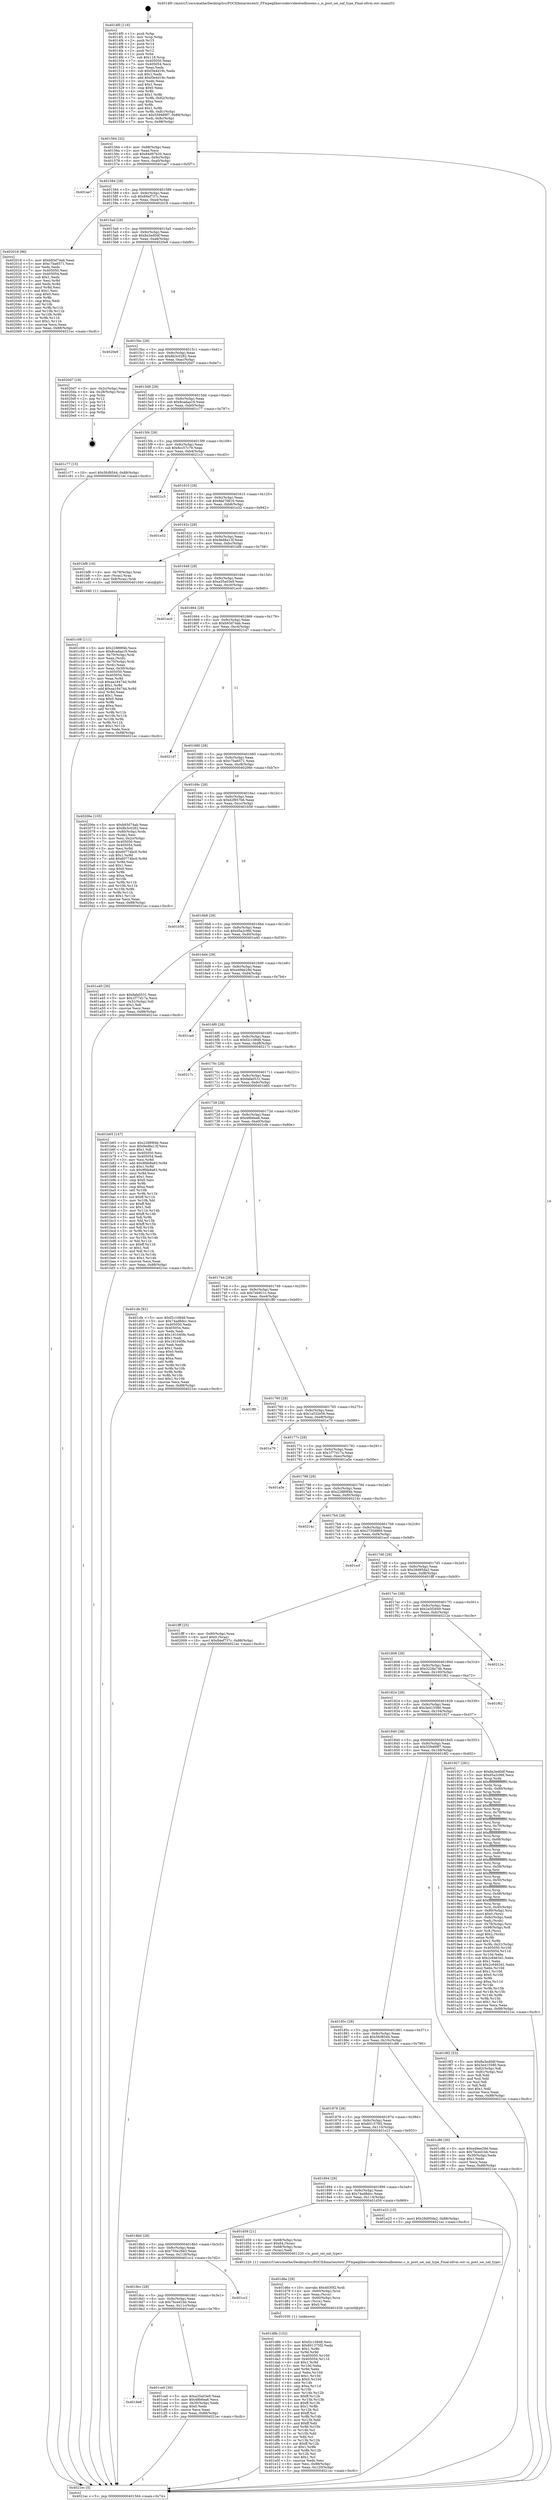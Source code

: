 digraph "0x4014f0" {
  label = "0x4014f0 (/mnt/c/Users/mathe/Desktop/tcc/POCII/binaries/extr_FFmpeglibavcodecvideotoolboxenc.c_is_post_sei_nal_type_Final-ollvm.out::main(0))"
  labelloc = "t"
  node[shape=record]

  Entry [label="",width=0.3,height=0.3,shape=circle,fillcolor=black,style=filled]
  "0x401564" [label="{
     0x401564 [32]\l
     | [instrs]\l
     &nbsp;&nbsp;0x401564 \<+6\>: mov -0x88(%rbp),%eax\l
     &nbsp;&nbsp;0x40156a \<+2\>: mov %eax,%ecx\l
     &nbsp;&nbsp;0x40156c \<+6\>: sub $0x84d97b20,%ecx\l
     &nbsp;&nbsp;0x401572 \<+6\>: mov %eax,-0x9c(%rbp)\l
     &nbsp;&nbsp;0x401578 \<+6\>: mov %ecx,-0xa0(%rbp)\l
     &nbsp;&nbsp;0x40157e \<+6\>: je 0000000000401ae7 \<main+0x5f7\>\l
  }"]
  "0x401ae7" [label="{
     0x401ae7\l
  }", style=dashed]
  "0x401584" [label="{
     0x401584 [28]\l
     | [instrs]\l
     &nbsp;&nbsp;0x401584 \<+5\>: jmp 0000000000401589 \<main+0x99\>\l
     &nbsp;&nbsp;0x401589 \<+6\>: mov -0x9c(%rbp),%eax\l
     &nbsp;&nbsp;0x40158f \<+5\>: sub $0x84ef737c,%eax\l
     &nbsp;&nbsp;0x401594 \<+6\>: mov %eax,-0xa4(%rbp)\l
     &nbsp;&nbsp;0x40159a \<+6\>: je 0000000000402018 \<main+0xb28\>\l
  }"]
  Exit [label="",width=0.3,height=0.3,shape=circle,fillcolor=black,style=filled,peripheries=2]
  "0x402018" [label="{
     0x402018 [86]\l
     | [instrs]\l
     &nbsp;&nbsp;0x402018 \<+5\>: mov $0xb93d74ab,%eax\l
     &nbsp;&nbsp;0x40201d \<+5\>: mov $0xc7ba6571,%ecx\l
     &nbsp;&nbsp;0x402022 \<+2\>: xor %edx,%edx\l
     &nbsp;&nbsp;0x402024 \<+7\>: mov 0x405050,%esi\l
     &nbsp;&nbsp;0x40202b \<+7\>: mov 0x405054,%edi\l
     &nbsp;&nbsp;0x402032 \<+3\>: sub $0x1,%edx\l
     &nbsp;&nbsp;0x402035 \<+3\>: mov %esi,%r8d\l
     &nbsp;&nbsp;0x402038 \<+3\>: add %edx,%r8d\l
     &nbsp;&nbsp;0x40203b \<+4\>: imul %r8d,%esi\l
     &nbsp;&nbsp;0x40203f \<+3\>: and $0x1,%esi\l
     &nbsp;&nbsp;0x402042 \<+3\>: cmp $0x0,%esi\l
     &nbsp;&nbsp;0x402045 \<+4\>: sete %r9b\l
     &nbsp;&nbsp;0x402049 \<+3\>: cmp $0xa,%edi\l
     &nbsp;&nbsp;0x40204c \<+4\>: setl %r10b\l
     &nbsp;&nbsp;0x402050 \<+3\>: mov %r9b,%r11b\l
     &nbsp;&nbsp;0x402053 \<+3\>: and %r10b,%r11b\l
     &nbsp;&nbsp;0x402056 \<+3\>: xor %r10b,%r9b\l
     &nbsp;&nbsp;0x402059 \<+3\>: or %r9b,%r11b\l
     &nbsp;&nbsp;0x40205c \<+4\>: test $0x1,%r11b\l
     &nbsp;&nbsp;0x402060 \<+3\>: cmovne %ecx,%eax\l
     &nbsp;&nbsp;0x402063 \<+6\>: mov %eax,-0x88(%rbp)\l
     &nbsp;&nbsp;0x402069 \<+5\>: jmp 00000000004021ec \<main+0xcfc\>\l
  }"]
  "0x4015a0" [label="{
     0x4015a0 [28]\l
     | [instrs]\l
     &nbsp;&nbsp;0x4015a0 \<+5\>: jmp 00000000004015a5 \<main+0xb5\>\l
     &nbsp;&nbsp;0x4015a5 \<+6\>: mov -0x9c(%rbp),%eax\l
     &nbsp;&nbsp;0x4015ab \<+5\>: sub $0x8a3ed0df,%eax\l
     &nbsp;&nbsp;0x4015b0 \<+6\>: mov %eax,-0xa8(%rbp)\l
     &nbsp;&nbsp;0x4015b6 \<+6\>: je 00000000004020e9 \<main+0xbf9\>\l
  }"]
  "0x401d8b" [label="{
     0x401d8b [152]\l
     | [instrs]\l
     &nbsp;&nbsp;0x401d8b \<+5\>: mov $0xf2c10848,%esi\l
     &nbsp;&nbsp;0x401d90 \<+5\>: mov $0x601375f2,%edx\l
     &nbsp;&nbsp;0x401d95 \<+3\>: mov $0x1,%r8b\l
     &nbsp;&nbsp;0x401d98 \<+3\>: xor %r9d,%r9d\l
     &nbsp;&nbsp;0x401d9b \<+8\>: mov 0x405050,%r10d\l
     &nbsp;&nbsp;0x401da3 \<+8\>: mov 0x405054,%r11d\l
     &nbsp;&nbsp;0x401dab \<+4\>: sub $0x1,%r9d\l
     &nbsp;&nbsp;0x401daf \<+3\>: mov %r10d,%ebx\l
     &nbsp;&nbsp;0x401db2 \<+3\>: add %r9d,%ebx\l
     &nbsp;&nbsp;0x401db5 \<+4\>: imul %ebx,%r10d\l
     &nbsp;&nbsp;0x401db9 \<+4\>: and $0x1,%r10d\l
     &nbsp;&nbsp;0x401dbd \<+4\>: cmp $0x0,%r10d\l
     &nbsp;&nbsp;0x401dc1 \<+4\>: sete %r14b\l
     &nbsp;&nbsp;0x401dc5 \<+4\>: cmp $0xa,%r11d\l
     &nbsp;&nbsp;0x401dc9 \<+4\>: setl %r15b\l
     &nbsp;&nbsp;0x401dcd \<+3\>: mov %r14b,%r12b\l
     &nbsp;&nbsp;0x401dd0 \<+4\>: xor $0xff,%r12b\l
     &nbsp;&nbsp;0x401dd4 \<+3\>: mov %r15b,%r13b\l
     &nbsp;&nbsp;0x401dd7 \<+4\>: xor $0xff,%r13b\l
     &nbsp;&nbsp;0x401ddb \<+4\>: xor $0x1,%r8b\l
     &nbsp;&nbsp;0x401ddf \<+3\>: mov %r12b,%cl\l
     &nbsp;&nbsp;0x401de2 \<+3\>: and $0xff,%cl\l
     &nbsp;&nbsp;0x401de5 \<+3\>: and %r8b,%r14b\l
     &nbsp;&nbsp;0x401de8 \<+3\>: mov %r13b,%dil\l
     &nbsp;&nbsp;0x401deb \<+4\>: and $0xff,%dil\l
     &nbsp;&nbsp;0x401def \<+3\>: and %r8b,%r15b\l
     &nbsp;&nbsp;0x401df2 \<+3\>: or %r14b,%cl\l
     &nbsp;&nbsp;0x401df5 \<+3\>: or %r15b,%dil\l
     &nbsp;&nbsp;0x401df8 \<+3\>: xor %dil,%cl\l
     &nbsp;&nbsp;0x401dfb \<+3\>: or %r13b,%r12b\l
     &nbsp;&nbsp;0x401dfe \<+4\>: xor $0xff,%r12b\l
     &nbsp;&nbsp;0x401e02 \<+4\>: or $0x1,%r8b\l
     &nbsp;&nbsp;0x401e06 \<+3\>: and %r8b,%r12b\l
     &nbsp;&nbsp;0x401e09 \<+3\>: or %r12b,%cl\l
     &nbsp;&nbsp;0x401e0c \<+3\>: test $0x1,%cl\l
     &nbsp;&nbsp;0x401e0f \<+3\>: cmovne %edx,%esi\l
     &nbsp;&nbsp;0x401e12 \<+6\>: mov %esi,-0x88(%rbp)\l
     &nbsp;&nbsp;0x401e18 \<+6\>: mov %eax,-0x120(%rbp)\l
     &nbsp;&nbsp;0x401e1e \<+5\>: jmp 00000000004021ec \<main+0xcfc\>\l
  }"]
  "0x4020e9" [label="{
     0x4020e9\l
  }", style=dashed]
  "0x4015bc" [label="{
     0x4015bc [28]\l
     | [instrs]\l
     &nbsp;&nbsp;0x4015bc \<+5\>: jmp 00000000004015c1 \<main+0xd1\>\l
     &nbsp;&nbsp;0x4015c1 \<+6\>: mov -0x9c(%rbp),%eax\l
     &nbsp;&nbsp;0x4015c7 \<+5\>: sub $0x8b3c0282,%eax\l
     &nbsp;&nbsp;0x4015cc \<+6\>: mov %eax,-0xac(%rbp)\l
     &nbsp;&nbsp;0x4015d2 \<+6\>: je 00000000004020d7 \<main+0xbe7\>\l
  }"]
  "0x401d6e" [label="{
     0x401d6e [29]\l
     | [instrs]\l
     &nbsp;&nbsp;0x401d6e \<+10\>: movabs $0x4030f2,%rdi\l
     &nbsp;&nbsp;0x401d78 \<+4\>: mov -0x60(%rbp),%rcx\l
     &nbsp;&nbsp;0x401d7c \<+2\>: mov %eax,(%rcx)\l
     &nbsp;&nbsp;0x401d7e \<+4\>: mov -0x60(%rbp),%rcx\l
     &nbsp;&nbsp;0x401d82 \<+2\>: mov (%rcx),%esi\l
     &nbsp;&nbsp;0x401d84 \<+2\>: mov $0x0,%al\l
     &nbsp;&nbsp;0x401d86 \<+5\>: call 0000000000401030 \<printf@plt\>\l
     | [calls]\l
     &nbsp;&nbsp;0x401030 \{1\} (unknown)\l
  }"]
  "0x4020d7" [label="{
     0x4020d7 [18]\l
     | [instrs]\l
     &nbsp;&nbsp;0x4020d7 \<+3\>: mov -0x2c(%rbp),%eax\l
     &nbsp;&nbsp;0x4020da \<+4\>: lea -0x28(%rbp),%rsp\l
     &nbsp;&nbsp;0x4020de \<+1\>: pop %rbx\l
     &nbsp;&nbsp;0x4020df \<+2\>: pop %r12\l
     &nbsp;&nbsp;0x4020e1 \<+2\>: pop %r13\l
     &nbsp;&nbsp;0x4020e3 \<+2\>: pop %r14\l
     &nbsp;&nbsp;0x4020e5 \<+2\>: pop %r15\l
     &nbsp;&nbsp;0x4020e7 \<+1\>: pop %rbp\l
     &nbsp;&nbsp;0x4020e8 \<+1\>: ret\l
  }"]
  "0x4015d8" [label="{
     0x4015d8 [28]\l
     | [instrs]\l
     &nbsp;&nbsp;0x4015d8 \<+5\>: jmp 00000000004015dd \<main+0xed\>\l
     &nbsp;&nbsp;0x4015dd \<+6\>: mov -0x9c(%rbp),%eax\l
     &nbsp;&nbsp;0x4015e3 \<+5\>: sub $0x8cadaa19,%eax\l
     &nbsp;&nbsp;0x4015e8 \<+6\>: mov %eax,-0xb0(%rbp)\l
     &nbsp;&nbsp;0x4015ee \<+6\>: je 0000000000401c77 \<main+0x787\>\l
  }"]
  "0x4018e8" [label="{
     0x4018e8\l
  }", style=dashed]
  "0x401c77" [label="{
     0x401c77 [15]\l
     | [instrs]\l
     &nbsp;&nbsp;0x401c77 \<+10\>: movl $0x5fcf8544,-0x88(%rbp)\l
     &nbsp;&nbsp;0x401c81 \<+5\>: jmp 00000000004021ec \<main+0xcfc\>\l
  }"]
  "0x4015f4" [label="{
     0x4015f4 [28]\l
     | [instrs]\l
     &nbsp;&nbsp;0x4015f4 \<+5\>: jmp 00000000004015f9 \<main+0x109\>\l
     &nbsp;&nbsp;0x4015f9 \<+6\>: mov -0x9c(%rbp),%eax\l
     &nbsp;&nbsp;0x4015ff \<+5\>: sub $0x8cc57c79,%eax\l
     &nbsp;&nbsp;0x401604 \<+6\>: mov %eax,-0xb4(%rbp)\l
     &nbsp;&nbsp;0x40160a \<+6\>: je 00000000004021c3 \<main+0xcd3\>\l
  }"]
  "0x401ce0" [label="{
     0x401ce0 [30]\l
     | [instrs]\l
     &nbsp;&nbsp;0x401ce0 \<+5\>: mov $0xa35a03e9,%eax\l
     &nbsp;&nbsp;0x401ce5 \<+5\>: mov $0x48b6ea6,%ecx\l
     &nbsp;&nbsp;0x401cea \<+3\>: mov -0x30(%rbp),%edx\l
     &nbsp;&nbsp;0x401ced \<+3\>: cmp $0x0,%edx\l
     &nbsp;&nbsp;0x401cf0 \<+3\>: cmove %ecx,%eax\l
     &nbsp;&nbsp;0x401cf3 \<+6\>: mov %eax,-0x88(%rbp)\l
     &nbsp;&nbsp;0x401cf9 \<+5\>: jmp 00000000004021ec \<main+0xcfc\>\l
  }"]
  "0x4021c3" [label="{
     0x4021c3\l
  }", style=dashed]
  "0x401610" [label="{
     0x401610 [28]\l
     | [instrs]\l
     &nbsp;&nbsp;0x401610 \<+5\>: jmp 0000000000401615 \<main+0x125\>\l
     &nbsp;&nbsp;0x401615 \<+6\>: mov -0x9c(%rbp),%eax\l
     &nbsp;&nbsp;0x40161b \<+5\>: sub $0x8ee70816,%eax\l
     &nbsp;&nbsp;0x401620 \<+6\>: mov %eax,-0xb8(%rbp)\l
     &nbsp;&nbsp;0x401626 \<+6\>: je 0000000000401e32 \<main+0x942\>\l
  }"]
  "0x4018cc" [label="{
     0x4018cc [28]\l
     | [instrs]\l
     &nbsp;&nbsp;0x4018cc \<+5\>: jmp 00000000004018d1 \<main+0x3e1\>\l
     &nbsp;&nbsp;0x4018d1 \<+6\>: mov -0x9c(%rbp),%eax\l
     &nbsp;&nbsp;0x4018d7 \<+5\>: sub $0x7bced1bb,%eax\l
     &nbsp;&nbsp;0x4018dc \<+6\>: mov %eax,-0x11c(%rbp)\l
     &nbsp;&nbsp;0x4018e2 \<+6\>: je 0000000000401ce0 \<main+0x7f0\>\l
  }"]
  "0x401e32" [label="{
     0x401e32\l
  }", style=dashed]
  "0x40162c" [label="{
     0x40162c [28]\l
     | [instrs]\l
     &nbsp;&nbsp;0x40162c \<+5\>: jmp 0000000000401631 \<main+0x141\>\l
     &nbsp;&nbsp;0x401631 \<+6\>: mov -0x9c(%rbp),%eax\l
     &nbsp;&nbsp;0x401637 \<+5\>: sub $0x9ed8a13f,%eax\l
     &nbsp;&nbsp;0x40163c \<+6\>: mov %eax,-0xbc(%rbp)\l
     &nbsp;&nbsp;0x401642 \<+6\>: je 0000000000401bf8 \<main+0x708\>\l
  }"]
  "0x401cc2" [label="{
     0x401cc2\l
  }", style=dashed]
  "0x401bf8" [label="{
     0x401bf8 [16]\l
     | [instrs]\l
     &nbsp;&nbsp;0x401bf8 \<+4\>: mov -0x78(%rbp),%rax\l
     &nbsp;&nbsp;0x401bfc \<+3\>: mov (%rax),%rax\l
     &nbsp;&nbsp;0x401bff \<+4\>: mov 0x8(%rax),%rdi\l
     &nbsp;&nbsp;0x401c03 \<+5\>: call 0000000000401040 \<atoi@plt\>\l
     | [calls]\l
     &nbsp;&nbsp;0x401040 \{1\} (unknown)\l
  }"]
  "0x401648" [label="{
     0x401648 [28]\l
     | [instrs]\l
     &nbsp;&nbsp;0x401648 \<+5\>: jmp 000000000040164d \<main+0x15d\>\l
     &nbsp;&nbsp;0x40164d \<+6\>: mov -0x9c(%rbp),%eax\l
     &nbsp;&nbsp;0x401653 \<+5\>: sub $0xa35a03e9,%eax\l
     &nbsp;&nbsp;0x401658 \<+6\>: mov %eax,-0xc0(%rbp)\l
     &nbsp;&nbsp;0x40165e \<+6\>: je 0000000000401ec0 \<main+0x9d0\>\l
  }"]
  "0x4018b0" [label="{
     0x4018b0 [28]\l
     | [instrs]\l
     &nbsp;&nbsp;0x4018b0 \<+5\>: jmp 00000000004018b5 \<main+0x3c5\>\l
     &nbsp;&nbsp;0x4018b5 \<+6\>: mov -0x9c(%rbp),%eax\l
     &nbsp;&nbsp;0x4018bb \<+5\>: sub $0x750e2943,%eax\l
     &nbsp;&nbsp;0x4018c0 \<+6\>: mov %eax,-0x118(%rbp)\l
     &nbsp;&nbsp;0x4018c6 \<+6\>: je 0000000000401cc2 \<main+0x7d2\>\l
  }"]
  "0x401ec0" [label="{
     0x401ec0\l
  }", style=dashed]
  "0x401664" [label="{
     0x401664 [28]\l
     | [instrs]\l
     &nbsp;&nbsp;0x401664 \<+5\>: jmp 0000000000401669 \<main+0x179\>\l
     &nbsp;&nbsp;0x401669 \<+6\>: mov -0x9c(%rbp),%eax\l
     &nbsp;&nbsp;0x40166f \<+5\>: sub $0xb93d74ab,%eax\l
     &nbsp;&nbsp;0x401674 \<+6\>: mov %eax,-0xc4(%rbp)\l
     &nbsp;&nbsp;0x40167a \<+6\>: je 00000000004021d7 \<main+0xce7\>\l
  }"]
  "0x401d59" [label="{
     0x401d59 [21]\l
     | [instrs]\l
     &nbsp;&nbsp;0x401d59 \<+4\>: mov -0x68(%rbp),%rax\l
     &nbsp;&nbsp;0x401d5d \<+6\>: movl $0x64,(%rax)\l
     &nbsp;&nbsp;0x401d63 \<+4\>: mov -0x68(%rbp),%rax\l
     &nbsp;&nbsp;0x401d67 \<+2\>: mov (%rax),%edi\l
     &nbsp;&nbsp;0x401d69 \<+5\>: call 0000000000401220 \<is_post_sei_nal_type\>\l
     | [calls]\l
     &nbsp;&nbsp;0x401220 \{1\} (/mnt/c/Users/mathe/Desktop/tcc/POCII/binaries/extr_FFmpeglibavcodecvideotoolboxenc.c_is_post_sei_nal_type_Final-ollvm.out::is_post_sei_nal_type)\l
  }"]
  "0x4021d7" [label="{
     0x4021d7\l
  }", style=dashed]
  "0x401680" [label="{
     0x401680 [28]\l
     | [instrs]\l
     &nbsp;&nbsp;0x401680 \<+5\>: jmp 0000000000401685 \<main+0x195\>\l
     &nbsp;&nbsp;0x401685 \<+6\>: mov -0x9c(%rbp),%eax\l
     &nbsp;&nbsp;0x40168b \<+5\>: sub $0xc7ba6571,%eax\l
     &nbsp;&nbsp;0x401690 \<+6\>: mov %eax,-0xc8(%rbp)\l
     &nbsp;&nbsp;0x401696 \<+6\>: je 000000000040206e \<main+0xb7e\>\l
  }"]
  "0x401894" [label="{
     0x401894 [28]\l
     | [instrs]\l
     &nbsp;&nbsp;0x401894 \<+5\>: jmp 0000000000401899 \<main+0x3a9\>\l
     &nbsp;&nbsp;0x401899 \<+6\>: mov -0x9c(%rbp),%eax\l
     &nbsp;&nbsp;0x40189f \<+5\>: sub $0x74ad8dcc,%eax\l
     &nbsp;&nbsp;0x4018a4 \<+6\>: mov %eax,-0x114(%rbp)\l
     &nbsp;&nbsp;0x4018aa \<+6\>: je 0000000000401d59 \<main+0x869\>\l
  }"]
  "0x40206e" [label="{
     0x40206e [105]\l
     | [instrs]\l
     &nbsp;&nbsp;0x40206e \<+5\>: mov $0xb93d74ab,%eax\l
     &nbsp;&nbsp;0x402073 \<+5\>: mov $0x8b3c0282,%ecx\l
     &nbsp;&nbsp;0x402078 \<+4\>: mov -0x80(%rbp),%rdx\l
     &nbsp;&nbsp;0x40207c \<+2\>: mov (%rdx),%esi\l
     &nbsp;&nbsp;0x40207e \<+3\>: mov %esi,-0x2c(%rbp)\l
     &nbsp;&nbsp;0x402081 \<+7\>: mov 0x405050,%esi\l
     &nbsp;&nbsp;0x402088 \<+7\>: mov 0x405054,%edi\l
     &nbsp;&nbsp;0x40208f \<+3\>: mov %esi,%r8d\l
     &nbsp;&nbsp;0x402092 \<+7\>: sub $0x60774bc0,%r8d\l
     &nbsp;&nbsp;0x402099 \<+4\>: sub $0x1,%r8d\l
     &nbsp;&nbsp;0x40209d \<+7\>: add $0x60774bc0,%r8d\l
     &nbsp;&nbsp;0x4020a4 \<+4\>: imul %r8d,%esi\l
     &nbsp;&nbsp;0x4020a8 \<+3\>: and $0x1,%esi\l
     &nbsp;&nbsp;0x4020ab \<+3\>: cmp $0x0,%esi\l
     &nbsp;&nbsp;0x4020ae \<+4\>: sete %r9b\l
     &nbsp;&nbsp;0x4020b2 \<+3\>: cmp $0xa,%edi\l
     &nbsp;&nbsp;0x4020b5 \<+4\>: setl %r10b\l
     &nbsp;&nbsp;0x4020b9 \<+3\>: mov %r9b,%r11b\l
     &nbsp;&nbsp;0x4020bc \<+3\>: and %r10b,%r11b\l
     &nbsp;&nbsp;0x4020bf \<+3\>: xor %r10b,%r9b\l
     &nbsp;&nbsp;0x4020c2 \<+3\>: or %r9b,%r11b\l
     &nbsp;&nbsp;0x4020c5 \<+4\>: test $0x1,%r11b\l
     &nbsp;&nbsp;0x4020c9 \<+3\>: cmovne %ecx,%eax\l
     &nbsp;&nbsp;0x4020cc \<+6\>: mov %eax,-0x88(%rbp)\l
     &nbsp;&nbsp;0x4020d2 \<+5\>: jmp 00000000004021ec \<main+0xcfc\>\l
  }"]
  "0x40169c" [label="{
     0x40169c [28]\l
     | [instrs]\l
     &nbsp;&nbsp;0x40169c \<+5\>: jmp 00000000004016a1 \<main+0x1b1\>\l
     &nbsp;&nbsp;0x4016a1 \<+6\>: mov -0x9c(%rbp),%eax\l
     &nbsp;&nbsp;0x4016a7 \<+5\>: sub $0xd2f857b6,%eax\l
     &nbsp;&nbsp;0x4016ac \<+6\>: mov %eax,-0xcc(%rbp)\l
     &nbsp;&nbsp;0x4016b2 \<+6\>: je 0000000000401b56 \<main+0x666\>\l
  }"]
  "0x401e23" [label="{
     0x401e23 [15]\l
     | [instrs]\l
     &nbsp;&nbsp;0x401e23 \<+10\>: movl $0x28d95da2,-0x88(%rbp)\l
     &nbsp;&nbsp;0x401e2d \<+5\>: jmp 00000000004021ec \<main+0xcfc\>\l
  }"]
  "0x401b56" [label="{
     0x401b56\l
  }", style=dashed]
  "0x4016b8" [label="{
     0x4016b8 [28]\l
     | [instrs]\l
     &nbsp;&nbsp;0x4016b8 \<+5\>: jmp 00000000004016bd \<main+0x1cd\>\l
     &nbsp;&nbsp;0x4016bd \<+6\>: mov -0x9c(%rbp),%eax\l
     &nbsp;&nbsp;0x4016c3 \<+5\>: sub $0xd5a2c9fd,%eax\l
     &nbsp;&nbsp;0x4016c8 \<+6\>: mov %eax,-0xd0(%rbp)\l
     &nbsp;&nbsp;0x4016ce \<+6\>: je 0000000000401a40 \<main+0x550\>\l
  }"]
  "0x401878" [label="{
     0x401878 [28]\l
     | [instrs]\l
     &nbsp;&nbsp;0x401878 \<+5\>: jmp 000000000040187d \<main+0x38d\>\l
     &nbsp;&nbsp;0x40187d \<+6\>: mov -0x9c(%rbp),%eax\l
     &nbsp;&nbsp;0x401883 \<+5\>: sub $0x601375f2,%eax\l
     &nbsp;&nbsp;0x401888 \<+6\>: mov %eax,-0x110(%rbp)\l
     &nbsp;&nbsp;0x40188e \<+6\>: je 0000000000401e23 \<main+0x933\>\l
  }"]
  "0x401a40" [label="{
     0x401a40 [30]\l
     | [instrs]\l
     &nbsp;&nbsp;0x401a40 \<+5\>: mov $0xfafa0531,%eax\l
     &nbsp;&nbsp;0x401a45 \<+5\>: mov $0x1f77d17a,%ecx\l
     &nbsp;&nbsp;0x401a4a \<+3\>: mov -0x31(%rbp),%dl\l
     &nbsp;&nbsp;0x401a4d \<+3\>: test $0x1,%dl\l
     &nbsp;&nbsp;0x401a50 \<+3\>: cmovne %ecx,%eax\l
     &nbsp;&nbsp;0x401a53 \<+6\>: mov %eax,-0x88(%rbp)\l
     &nbsp;&nbsp;0x401a59 \<+5\>: jmp 00000000004021ec \<main+0xcfc\>\l
  }"]
  "0x4016d4" [label="{
     0x4016d4 [28]\l
     | [instrs]\l
     &nbsp;&nbsp;0x4016d4 \<+5\>: jmp 00000000004016d9 \<main+0x1e9\>\l
     &nbsp;&nbsp;0x4016d9 \<+6\>: mov -0x9c(%rbp),%eax\l
     &nbsp;&nbsp;0x4016df \<+5\>: sub $0xe49ee29d,%eax\l
     &nbsp;&nbsp;0x4016e4 \<+6\>: mov %eax,-0xd4(%rbp)\l
     &nbsp;&nbsp;0x4016ea \<+6\>: je 0000000000401ca4 \<main+0x7b4\>\l
  }"]
  "0x401c86" [label="{
     0x401c86 [30]\l
     | [instrs]\l
     &nbsp;&nbsp;0x401c86 \<+5\>: mov $0xe49ee29d,%eax\l
     &nbsp;&nbsp;0x401c8b \<+5\>: mov $0x7bced1bb,%ecx\l
     &nbsp;&nbsp;0x401c90 \<+3\>: mov -0x30(%rbp),%edx\l
     &nbsp;&nbsp;0x401c93 \<+3\>: cmp $0x1,%edx\l
     &nbsp;&nbsp;0x401c96 \<+3\>: cmovl %ecx,%eax\l
     &nbsp;&nbsp;0x401c99 \<+6\>: mov %eax,-0x88(%rbp)\l
     &nbsp;&nbsp;0x401c9f \<+5\>: jmp 00000000004021ec \<main+0xcfc\>\l
  }"]
  "0x401ca4" [label="{
     0x401ca4\l
  }", style=dashed]
  "0x4016f0" [label="{
     0x4016f0 [28]\l
     | [instrs]\l
     &nbsp;&nbsp;0x4016f0 \<+5\>: jmp 00000000004016f5 \<main+0x205\>\l
     &nbsp;&nbsp;0x4016f5 \<+6\>: mov -0x9c(%rbp),%eax\l
     &nbsp;&nbsp;0x4016fb \<+5\>: sub $0xf2c10848,%eax\l
     &nbsp;&nbsp;0x401700 \<+6\>: mov %eax,-0xd8(%rbp)\l
     &nbsp;&nbsp;0x401706 \<+6\>: je 000000000040217c \<main+0xc8c\>\l
  }"]
  "0x401c08" [label="{
     0x401c08 [111]\l
     | [instrs]\l
     &nbsp;&nbsp;0x401c08 \<+5\>: mov $0x22889f4b,%ecx\l
     &nbsp;&nbsp;0x401c0d \<+5\>: mov $0x8cadaa19,%edx\l
     &nbsp;&nbsp;0x401c12 \<+4\>: mov -0x70(%rbp),%rdi\l
     &nbsp;&nbsp;0x401c16 \<+2\>: mov %eax,(%rdi)\l
     &nbsp;&nbsp;0x401c18 \<+4\>: mov -0x70(%rbp),%rdi\l
     &nbsp;&nbsp;0x401c1c \<+2\>: mov (%rdi),%eax\l
     &nbsp;&nbsp;0x401c1e \<+3\>: mov %eax,-0x30(%rbp)\l
     &nbsp;&nbsp;0x401c21 \<+7\>: mov 0x405050,%eax\l
     &nbsp;&nbsp;0x401c28 \<+7\>: mov 0x405054,%esi\l
     &nbsp;&nbsp;0x401c2f \<+3\>: mov %eax,%r8d\l
     &nbsp;&nbsp;0x401c32 \<+7\>: sub $0xaa18474d,%r8d\l
     &nbsp;&nbsp;0x401c39 \<+4\>: sub $0x1,%r8d\l
     &nbsp;&nbsp;0x401c3d \<+7\>: add $0xaa18474d,%r8d\l
     &nbsp;&nbsp;0x401c44 \<+4\>: imul %r8d,%eax\l
     &nbsp;&nbsp;0x401c48 \<+3\>: and $0x1,%eax\l
     &nbsp;&nbsp;0x401c4b \<+3\>: cmp $0x0,%eax\l
     &nbsp;&nbsp;0x401c4e \<+4\>: sete %r9b\l
     &nbsp;&nbsp;0x401c52 \<+3\>: cmp $0xa,%esi\l
     &nbsp;&nbsp;0x401c55 \<+4\>: setl %r10b\l
     &nbsp;&nbsp;0x401c59 \<+3\>: mov %r9b,%r11b\l
     &nbsp;&nbsp;0x401c5c \<+3\>: and %r10b,%r11b\l
     &nbsp;&nbsp;0x401c5f \<+3\>: xor %r10b,%r9b\l
     &nbsp;&nbsp;0x401c62 \<+3\>: or %r9b,%r11b\l
     &nbsp;&nbsp;0x401c65 \<+4\>: test $0x1,%r11b\l
     &nbsp;&nbsp;0x401c69 \<+3\>: cmovne %edx,%ecx\l
     &nbsp;&nbsp;0x401c6c \<+6\>: mov %ecx,-0x88(%rbp)\l
     &nbsp;&nbsp;0x401c72 \<+5\>: jmp 00000000004021ec \<main+0xcfc\>\l
  }"]
  "0x40217c" [label="{
     0x40217c\l
  }", style=dashed]
  "0x40170c" [label="{
     0x40170c [28]\l
     | [instrs]\l
     &nbsp;&nbsp;0x40170c \<+5\>: jmp 0000000000401711 \<main+0x221\>\l
     &nbsp;&nbsp;0x401711 \<+6\>: mov -0x9c(%rbp),%eax\l
     &nbsp;&nbsp;0x401717 \<+5\>: sub $0xfafa0531,%eax\l
     &nbsp;&nbsp;0x40171c \<+6\>: mov %eax,-0xdc(%rbp)\l
     &nbsp;&nbsp;0x401722 \<+6\>: je 0000000000401b65 \<main+0x675\>\l
  }"]
  "0x4014f0" [label="{
     0x4014f0 [116]\l
     | [instrs]\l
     &nbsp;&nbsp;0x4014f0 \<+1\>: push %rbp\l
     &nbsp;&nbsp;0x4014f1 \<+3\>: mov %rsp,%rbp\l
     &nbsp;&nbsp;0x4014f4 \<+2\>: push %r15\l
     &nbsp;&nbsp;0x4014f6 \<+2\>: push %r14\l
     &nbsp;&nbsp;0x4014f8 \<+2\>: push %r13\l
     &nbsp;&nbsp;0x4014fa \<+2\>: push %r12\l
     &nbsp;&nbsp;0x4014fc \<+1\>: push %rbx\l
     &nbsp;&nbsp;0x4014fd \<+7\>: sub $0x118,%rsp\l
     &nbsp;&nbsp;0x401504 \<+7\>: mov 0x405050,%eax\l
     &nbsp;&nbsp;0x40150b \<+7\>: mov 0x405054,%ecx\l
     &nbsp;&nbsp;0x401512 \<+2\>: mov %eax,%edx\l
     &nbsp;&nbsp;0x401514 \<+6\>: sub $0xf3e4d19c,%edx\l
     &nbsp;&nbsp;0x40151a \<+3\>: sub $0x1,%edx\l
     &nbsp;&nbsp;0x40151d \<+6\>: add $0xf3e4d19c,%edx\l
     &nbsp;&nbsp;0x401523 \<+3\>: imul %edx,%eax\l
     &nbsp;&nbsp;0x401526 \<+3\>: and $0x1,%eax\l
     &nbsp;&nbsp;0x401529 \<+3\>: cmp $0x0,%eax\l
     &nbsp;&nbsp;0x40152c \<+4\>: sete %r8b\l
     &nbsp;&nbsp;0x401530 \<+4\>: and $0x1,%r8b\l
     &nbsp;&nbsp;0x401534 \<+7\>: mov %r8b,-0x82(%rbp)\l
     &nbsp;&nbsp;0x40153b \<+3\>: cmp $0xa,%ecx\l
     &nbsp;&nbsp;0x40153e \<+4\>: setl %r8b\l
     &nbsp;&nbsp;0x401542 \<+4\>: and $0x1,%r8b\l
     &nbsp;&nbsp;0x401546 \<+7\>: mov %r8b,-0x81(%rbp)\l
     &nbsp;&nbsp;0x40154d \<+10\>: movl $0x559489f7,-0x88(%rbp)\l
     &nbsp;&nbsp;0x401557 \<+6\>: mov %edi,-0x8c(%rbp)\l
     &nbsp;&nbsp;0x40155d \<+7\>: mov %rsi,-0x98(%rbp)\l
  }"]
  "0x401b65" [label="{
     0x401b65 [147]\l
     | [instrs]\l
     &nbsp;&nbsp;0x401b65 \<+5\>: mov $0x22889f4b,%eax\l
     &nbsp;&nbsp;0x401b6a \<+5\>: mov $0x9ed8a13f,%ecx\l
     &nbsp;&nbsp;0x401b6f \<+2\>: mov $0x1,%dl\l
     &nbsp;&nbsp;0x401b71 \<+7\>: mov 0x405050,%esi\l
     &nbsp;&nbsp;0x401b78 \<+7\>: mov 0x405054,%edi\l
     &nbsp;&nbsp;0x401b7f \<+3\>: mov %esi,%r8d\l
     &nbsp;&nbsp;0x401b82 \<+7\>: add $0x9fdb8a83,%r8d\l
     &nbsp;&nbsp;0x401b89 \<+4\>: sub $0x1,%r8d\l
     &nbsp;&nbsp;0x401b8d \<+7\>: sub $0x9fdb8a83,%r8d\l
     &nbsp;&nbsp;0x401b94 \<+4\>: imul %r8d,%esi\l
     &nbsp;&nbsp;0x401b98 \<+3\>: and $0x1,%esi\l
     &nbsp;&nbsp;0x401b9b \<+3\>: cmp $0x0,%esi\l
     &nbsp;&nbsp;0x401b9e \<+4\>: sete %r9b\l
     &nbsp;&nbsp;0x401ba2 \<+3\>: cmp $0xa,%edi\l
     &nbsp;&nbsp;0x401ba5 \<+4\>: setl %r10b\l
     &nbsp;&nbsp;0x401ba9 \<+3\>: mov %r9b,%r11b\l
     &nbsp;&nbsp;0x401bac \<+4\>: xor $0xff,%r11b\l
     &nbsp;&nbsp;0x401bb0 \<+3\>: mov %r10b,%bl\l
     &nbsp;&nbsp;0x401bb3 \<+3\>: xor $0xff,%bl\l
     &nbsp;&nbsp;0x401bb6 \<+3\>: xor $0x1,%dl\l
     &nbsp;&nbsp;0x401bb9 \<+3\>: mov %r11b,%r14b\l
     &nbsp;&nbsp;0x401bbc \<+4\>: and $0xff,%r14b\l
     &nbsp;&nbsp;0x401bc0 \<+3\>: and %dl,%r9b\l
     &nbsp;&nbsp;0x401bc3 \<+3\>: mov %bl,%r15b\l
     &nbsp;&nbsp;0x401bc6 \<+4\>: and $0xff,%r15b\l
     &nbsp;&nbsp;0x401bca \<+3\>: and %dl,%r10b\l
     &nbsp;&nbsp;0x401bcd \<+3\>: or %r9b,%r14b\l
     &nbsp;&nbsp;0x401bd0 \<+3\>: or %r10b,%r15b\l
     &nbsp;&nbsp;0x401bd3 \<+3\>: xor %r15b,%r14b\l
     &nbsp;&nbsp;0x401bd6 \<+3\>: or %bl,%r11b\l
     &nbsp;&nbsp;0x401bd9 \<+4\>: xor $0xff,%r11b\l
     &nbsp;&nbsp;0x401bdd \<+3\>: or $0x1,%dl\l
     &nbsp;&nbsp;0x401be0 \<+3\>: and %dl,%r11b\l
     &nbsp;&nbsp;0x401be3 \<+3\>: or %r11b,%r14b\l
     &nbsp;&nbsp;0x401be6 \<+4\>: test $0x1,%r14b\l
     &nbsp;&nbsp;0x401bea \<+3\>: cmovne %ecx,%eax\l
     &nbsp;&nbsp;0x401bed \<+6\>: mov %eax,-0x88(%rbp)\l
     &nbsp;&nbsp;0x401bf3 \<+5\>: jmp 00000000004021ec \<main+0xcfc\>\l
  }"]
  "0x401728" [label="{
     0x401728 [28]\l
     | [instrs]\l
     &nbsp;&nbsp;0x401728 \<+5\>: jmp 000000000040172d \<main+0x23d\>\l
     &nbsp;&nbsp;0x40172d \<+6\>: mov -0x9c(%rbp),%eax\l
     &nbsp;&nbsp;0x401733 \<+5\>: sub $0x48b6ea6,%eax\l
     &nbsp;&nbsp;0x401738 \<+6\>: mov %eax,-0xe0(%rbp)\l
     &nbsp;&nbsp;0x40173e \<+6\>: je 0000000000401cfe \<main+0x80e\>\l
  }"]
  "0x4021ec" [label="{
     0x4021ec [5]\l
     | [instrs]\l
     &nbsp;&nbsp;0x4021ec \<+5\>: jmp 0000000000401564 \<main+0x74\>\l
  }"]
  "0x401cfe" [label="{
     0x401cfe [91]\l
     | [instrs]\l
     &nbsp;&nbsp;0x401cfe \<+5\>: mov $0xf2c10848,%eax\l
     &nbsp;&nbsp;0x401d03 \<+5\>: mov $0x74ad8dcc,%ecx\l
     &nbsp;&nbsp;0x401d08 \<+7\>: mov 0x405050,%edx\l
     &nbsp;&nbsp;0x401d0f \<+7\>: mov 0x405054,%esi\l
     &nbsp;&nbsp;0x401d16 \<+2\>: mov %edx,%edi\l
     &nbsp;&nbsp;0x401d18 \<+6\>: add $0x161040fe,%edi\l
     &nbsp;&nbsp;0x401d1e \<+3\>: sub $0x1,%edi\l
     &nbsp;&nbsp;0x401d21 \<+6\>: sub $0x161040fe,%edi\l
     &nbsp;&nbsp;0x401d27 \<+3\>: imul %edi,%edx\l
     &nbsp;&nbsp;0x401d2a \<+3\>: and $0x1,%edx\l
     &nbsp;&nbsp;0x401d2d \<+3\>: cmp $0x0,%edx\l
     &nbsp;&nbsp;0x401d30 \<+4\>: sete %r8b\l
     &nbsp;&nbsp;0x401d34 \<+3\>: cmp $0xa,%esi\l
     &nbsp;&nbsp;0x401d37 \<+4\>: setl %r9b\l
     &nbsp;&nbsp;0x401d3b \<+3\>: mov %r8b,%r10b\l
     &nbsp;&nbsp;0x401d3e \<+3\>: and %r9b,%r10b\l
     &nbsp;&nbsp;0x401d41 \<+3\>: xor %r9b,%r8b\l
     &nbsp;&nbsp;0x401d44 \<+3\>: or %r8b,%r10b\l
     &nbsp;&nbsp;0x401d47 \<+4\>: test $0x1,%r10b\l
     &nbsp;&nbsp;0x401d4b \<+3\>: cmovne %ecx,%eax\l
     &nbsp;&nbsp;0x401d4e \<+6\>: mov %eax,-0x88(%rbp)\l
     &nbsp;&nbsp;0x401d54 \<+5\>: jmp 00000000004021ec \<main+0xcfc\>\l
  }"]
  "0x401744" [label="{
     0x401744 [28]\l
     | [instrs]\l
     &nbsp;&nbsp;0x401744 \<+5\>: jmp 0000000000401749 \<main+0x259\>\l
     &nbsp;&nbsp;0x401749 \<+6\>: mov -0x9c(%rbp),%eax\l
     &nbsp;&nbsp;0x40174f \<+5\>: sub $0x7eb921c,%eax\l
     &nbsp;&nbsp;0x401754 \<+6\>: mov %eax,-0xe4(%rbp)\l
     &nbsp;&nbsp;0x40175a \<+6\>: je 0000000000401ff0 \<main+0xb00\>\l
  }"]
  "0x40185c" [label="{
     0x40185c [28]\l
     | [instrs]\l
     &nbsp;&nbsp;0x40185c \<+5\>: jmp 0000000000401861 \<main+0x371\>\l
     &nbsp;&nbsp;0x401861 \<+6\>: mov -0x9c(%rbp),%eax\l
     &nbsp;&nbsp;0x401867 \<+5\>: sub $0x5fcf8544,%eax\l
     &nbsp;&nbsp;0x40186c \<+6\>: mov %eax,-0x10c(%rbp)\l
     &nbsp;&nbsp;0x401872 \<+6\>: je 0000000000401c86 \<main+0x796\>\l
  }"]
  "0x401ff0" [label="{
     0x401ff0\l
  }", style=dashed]
  "0x401760" [label="{
     0x401760 [28]\l
     | [instrs]\l
     &nbsp;&nbsp;0x401760 \<+5\>: jmp 0000000000401765 \<main+0x275\>\l
     &nbsp;&nbsp;0x401765 \<+6\>: mov -0x9c(%rbp),%eax\l
     &nbsp;&nbsp;0x40176b \<+5\>: sub $0x1a532e56,%eax\l
     &nbsp;&nbsp;0x401770 \<+6\>: mov %eax,-0xe8(%rbp)\l
     &nbsp;&nbsp;0x401776 \<+6\>: je 0000000000401e79 \<main+0x989\>\l
  }"]
  "0x4018f2" [label="{
     0x4018f2 [53]\l
     | [instrs]\l
     &nbsp;&nbsp;0x4018f2 \<+5\>: mov $0x8a3ed0df,%eax\l
     &nbsp;&nbsp;0x4018f7 \<+5\>: mov $0x3e415580,%ecx\l
     &nbsp;&nbsp;0x4018fc \<+6\>: mov -0x82(%rbp),%dl\l
     &nbsp;&nbsp;0x401902 \<+7\>: mov -0x81(%rbp),%sil\l
     &nbsp;&nbsp;0x401909 \<+3\>: mov %dl,%dil\l
     &nbsp;&nbsp;0x40190c \<+3\>: and %sil,%dil\l
     &nbsp;&nbsp;0x40190f \<+3\>: xor %sil,%dl\l
     &nbsp;&nbsp;0x401912 \<+3\>: or %dl,%dil\l
     &nbsp;&nbsp;0x401915 \<+4\>: test $0x1,%dil\l
     &nbsp;&nbsp;0x401919 \<+3\>: cmovne %ecx,%eax\l
     &nbsp;&nbsp;0x40191c \<+6\>: mov %eax,-0x88(%rbp)\l
     &nbsp;&nbsp;0x401922 \<+5\>: jmp 00000000004021ec \<main+0xcfc\>\l
  }"]
  "0x401e79" [label="{
     0x401e79\l
  }", style=dashed]
  "0x40177c" [label="{
     0x40177c [28]\l
     | [instrs]\l
     &nbsp;&nbsp;0x40177c \<+5\>: jmp 0000000000401781 \<main+0x291\>\l
     &nbsp;&nbsp;0x401781 \<+6\>: mov -0x9c(%rbp),%eax\l
     &nbsp;&nbsp;0x401787 \<+5\>: sub $0x1f77d17a,%eax\l
     &nbsp;&nbsp;0x40178c \<+6\>: mov %eax,-0xec(%rbp)\l
     &nbsp;&nbsp;0x401792 \<+6\>: je 0000000000401a5e \<main+0x56e\>\l
  }"]
  "0x401840" [label="{
     0x401840 [28]\l
     | [instrs]\l
     &nbsp;&nbsp;0x401840 \<+5\>: jmp 0000000000401845 \<main+0x355\>\l
     &nbsp;&nbsp;0x401845 \<+6\>: mov -0x9c(%rbp),%eax\l
     &nbsp;&nbsp;0x40184b \<+5\>: sub $0x559489f7,%eax\l
     &nbsp;&nbsp;0x401850 \<+6\>: mov %eax,-0x108(%rbp)\l
     &nbsp;&nbsp;0x401856 \<+6\>: je 00000000004018f2 \<main+0x402\>\l
  }"]
  "0x401a5e" [label="{
     0x401a5e\l
  }", style=dashed]
  "0x401798" [label="{
     0x401798 [28]\l
     | [instrs]\l
     &nbsp;&nbsp;0x401798 \<+5\>: jmp 000000000040179d \<main+0x2ad\>\l
     &nbsp;&nbsp;0x40179d \<+6\>: mov -0x9c(%rbp),%eax\l
     &nbsp;&nbsp;0x4017a3 \<+5\>: sub $0x22889f4b,%eax\l
     &nbsp;&nbsp;0x4017a8 \<+6\>: mov %eax,-0xf0(%rbp)\l
     &nbsp;&nbsp;0x4017ae \<+6\>: je 000000000040214c \<main+0xc5c\>\l
  }"]
  "0x401927" [label="{
     0x401927 [281]\l
     | [instrs]\l
     &nbsp;&nbsp;0x401927 \<+5\>: mov $0x8a3ed0df,%eax\l
     &nbsp;&nbsp;0x40192c \<+5\>: mov $0xd5a2c9fd,%ecx\l
     &nbsp;&nbsp;0x401931 \<+3\>: mov %rsp,%rdx\l
     &nbsp;&nbsp;0x401934 \<+4\>: add $0xfffffffffffffff0,%rdx\l
     &nbsp;&nbsp;0x401938 \<+3\>: mov %rdx,%rsp\l
     &nbsp;&nbsp;0x40193b \<+4\>: mov %rdx,-0x80(%rbp)\l
     &nbsp;&nbsp;0x40193f \<+3\>: mov %rsp,%rdx\l
     &nbsp;&nbsp;0x401942 \<+4\>: add $0xfffffffffffffff0,%rdx\l
     &nbsp;&nbsp;0x401946 \<+3\>: mov %rdx,%rsp\l
     &nbsp;&nbsp;0x401949 \<+3\>: mov %rsp,%rsi\l
     &nbsp;&nbsp;0x40194c \<+4\>: add $0xfffffffffffffff0,%rsi\l
     &nbsp;&nbsp;0x401950 \<+3\>: mov %rsi,%rsp\l
     &nbsp;&nbsp;0x401953 \<+4\>: mov %rsi,-0x78(%rbp)\l
     &nbsp;&nbsp;0x401957 \<+3\>: mov %rsp,%rsi\l
     &nbsp;&nbsp;0x40195a \<+4\>: add $0xfffffffffffffff0,%rsi\l
     &nbsp;&nbsp;0x40195e \<+3\>: mov %rsi,%rsp\l
     &nbsp;&nbsp;0x401961 \<+4\>: mov %rsi,-0x70(%rbp)\l
     &nbsp;&nbsp;0x401965 \<+3\>: mov %rsp,%rsi\l
     &nbsp;&nbsp;0x401968 \<+4\>: add $0xfffffffffffffff0,%rsi\l
     &nbsp;&nbsp;0x40196c \<+3\>: mov %rsi,%rsp\l
     &nbsp;&nbsp;0x40196f \<+4\>: mov %rsi,-0x68(%rbp)\l
     &nbsp;&nbsp;0x401973 \<+3\>: mov %rsp,%rsi\l
     &nbsp;&nbsp;0x401976 \<+4\>: add $0xfffffffffffffff0,%rsi\l
     &nbsp;&nbsp;0x40197a \<+3\>: mov %rsi,%rsp\l
     &nbsp;&nbsp;0x40197d \<+4\>: mov %rsi,-0x60(%rbp)\l
     &nbsp;&nbsp;0x401981 \<+3\>: mov %rsp,%rsi\l
     &nbsp;&nbsp;0x401984 \<+4\>: add $0xfffffffffffffff0,%rsi\l
     &nbsp;&nbsp;0x401988 \<+3\>: mov %rsi,%rsp\l
     &nbsp;&nbsp;0x40198b \<+4\>: mov %rsi,-0x58(%rbp)\l
     &nbsp;&nbsp;0x40198f \<+3\>: mov %rsp,%rsi\l
     &nbsp;&nbsp;0x401992 \<+4\>: add $0xfffffffffffffff0,%rsi\l
     &nbsp;&nbsp;0x401996 \<+3\>: mov %rsi,%rsp\l
     &nbsp;&nbsp;0x401999 \<+4\>: mov %rsi,-0x50(%rbp)\l
     &nbsp;&nbsp;0x40199d \<+3\>: mov %rsp,%rsi\l
     &nbsp;&nbsp;0x4019a0 \<+4\>: add $0xfffffffffffffff0,%rsi\l
     &nbsp;&nbsp;0x4019a4 \<+3\>: mov %rsi,%rsp\l
     &nbsp;&nbsp;0x4019a7 \<+4\>: mov %rsi,-0x48(%rbp)\l
     &nbsp;&nbsp;0x4019ab \<+3\>: mov %rsp,%rsi\l
     &nbsp;&nbsp;0x4019ae \<+4\>: add $0xfffffffffffffff0,%rsi\l
     &nbsp;&nbsp;0x4019b2 \<+3\>: mov %rsi,%rsp\l
     &nbsp;&nbsp;0x4019b5 \<+4\>: mov %rsi,-0x40(%rbp)\l
     &nbsp;&nbsp;0x4019b9 \<+4\>: mov -0x80(%rbp),%rsi\l
     &nbsp;&nbsp;0x4019bd \<+6\>: movl $0x0,(%rsi)\l
     &nbsp;&nbsp;0x4019c3 \<+6\>: mov -0x8c(%rbp),%edi\l
     &nbsp;&nbsp;0x4019c9 \<+2\>: mov %edi,(%rdx)\l
     &nbsp;&nbsp;0x4019cb \<+4\>: mov -0x78(%rbp),%rsi\l
     &nbsp;&nbsp;0x4019cf \<+7\>: mov -0x98(%rbp),%r8\l
     &nbsp;&nbsp;0x4019d6 \<+3\>: mov %r8,(%rsi)\l
     &nbsp;&nbsp;0x4019d9 \<+3\>: cmpl $0x2,(%rdx)\l
     &nbsp;&nbsp;0x4019dc \<+4\>: setne %r9b\l
     &nbsp;&nbsp;0x4019e0 \<+4\>: and $0x1,%r9b\l
     &nbsp;&nbsp;0x4019e4 \<+4\>: mov %r9b,-0x31(%rbp)\l
     &nbsp;&nbsp;0x4019e8 \<+8\>: mov 0x405050,%r10d\l
     &nbsp;&nbsp;0x4019f0 \<+8\>: mov 0x405054,%r11d\l
     &nbsp;&nbsp;0x4019f8 \<+3\>: mov %r10d,%ebx\l
     &nbsp;&nbsp;0x4019fb \<+6\>: sub $0x2c6463d1,%ebx\l
     &nbsp;&nbsp;0x401a01 \<+3\>: sub $0x1,%ebx\l
     &nbsp;&nbsp;0x401a04 \<+6\>: add $0x2c6463d1,%ebx\l
     &nbsp;&nbsp;0x401a0a \<+4\>: imul %ebx,%r10d\l
     &nbsp;&nbsp;0x401a0e \<+4\>: and $0x1,%r10d\l
     &nbsp;&nbsp;0x401a12 \<+4\>: cmp $0x0,%r10d\l
     &nbsp;&nbsp;0x401a16 \<+4\>: sete %r9b\l
     &nbsp;&nbsp;0x401a1a \<+4\>: cmp $0xa,%r11d\l
     &nbsp;&nbsp;0x401a1e \<+4\>: setl %r14b\l
     &nbsp;&nbsp;0x401a22 \<+3\>: mov %r9b,%r15b\l
     &nbsp;&nbsp;0x401a25 \<+3\>: and %r14b,%r15b\l
     &nbsp;&nbsp;0x401a28 \<+3\>: xor %r14b,%r9b\l
     &nbsp;&nbsp;0x401a2b \<+3\>: or %r9b,%r15b\l
     &nbsp;&nbsp;0x401a2e \<+4\>: test $0x1,%r15b\l
     &nbsp;&nbsp;0x401a32 \<+3\>: cmovne %ecx,%eax\l
     &nbsp;&nbsp;0x401a35 \<+6\>: mov %eax,-0x88(%rbp)\l
     &nbsp;&nbsp;0x401a3b \<+5\>: jmp 00000000004021ec \<main+0xcfc\>\l
  }"]
  "0x40214c" [label="{
     0x40214c\l
  }", style=dashed]
  "0x4017b4" [label="{
     0x4017b4 [28]\l
     | [instrs]\l
     &nbsp;&nbsp;0x4017b4 \<+5\>: jmp 00000000004017b9 \<main+0x2c9\>\l
     &nbsp;&nbsp;0x4017b9 \<+6\>: mov -0x9c(%rbp),%eax\l
     &nbsp;&nbsp;0x4017bf \<+5\>: sub $0x2735d869,%eax\l
     &nbsp;&nbsp;0x4017c4 \<+6\>: mov %eax,-0xf4(%rbp)\l
     &nbsp;&nbsp;0x4017ca \<+6\>: je 0000000000401ecf \<main+0x9df\>\l
  }"]
  "0x401824" [label="{
     0x401824 [28]\l
     | [instrs]\l
     &nbsp;&nbsp;0x401824 \<+5\>: jmp 0000000000401829 \<main+0x339\>\l
     &nbsp;&nbsp;0x401829 \<+6\>: mov -0x9c(%rbp),%eax\l
     &nbsp;&nbsp;0x40182f \<+5\>: sub $0x3e415580,%eax\l
     &nbsp;&nbsp;0x401834 \<+6\>: mov %eax,-0x104(%rbp)\l
     &nbsp;&nbsp;0x40183a \<+6\>: je 0000000000401927 \<main+0x437\>\l
  }"]
  "0x401ecf" [label="{
     0x401ecf\l
  }", style=dashed]
  "0x4017d0" [label="{
     0x4017d0 [28]\l
     | [instrs]\l
     &nbsp;&nbsp;0x4017d0 \<+5\>: jmp 00000000004017d5 \<main+0x2e5\>\l
     &nbsp;&nbsp;0x4017d5 \<+6\>: mov -0x9c(%rbp),%eax\l
     &nbsp;&nbsp;0x4017db \<+5\>: sub $0x28d95da2,%eax\l
     &nbsp;&nbsp;0x4017e0 \<+6\>: mov %eax,-0xf8(%rbp)\l
     &nbsp;&nbsp;0x4017e6 \<+6\>: je 0000000000401fff \<main+0xb0f\>\l
  }"]
  "0x401f62" [label="{
     0x401f62\l
  }", style=dashed]
  "0x401fff" [label="{
     0x401fff [25]\l
     | [instrs]\l
     &nbsp;&nbsp;0x401fff \<+4\>: mov -0x80(%rbp),%rax\l
     &nbsp;&nbsp;0x402003 \<+6\>: movl $0x0,(%rax)\l
     &nbsp;&nbsp;0x402009 \<+10\>: movl $0x84ef737c,-0x88(%rbp)\l
     &nbsp;&nbsp;0x402013 \<+5\>: jmp 00000000004021ec \<main+0xcfc\>\l
  }"]
  "0x4017ec" [label="{
     0x4017ec [28]\l
     | [instrs]\l
     &nbsp;&nbsp;0x4017ec \<+5\>: jmp 00000000004017f1 \<main+0x301\>\l
     &nbsp;&nbsp;0x4017f1 \<+6\>: mov -0x9c(%rbp),%eax\l
     &nbsp;&nbsp;0x4017f7 \<+5\>: sub $0x2a5f2649,%eax\l
     &nbsp;&nbsp;0x4017fc \<+6\>: mov %eax,-0xfc(%rbp)\l
     &nbsp;&nbsp;0x401802 \<+6\>: je 000000000040212e \<main+0xc3e\>\l
  }"]
  "0x401808" [label="{
     0x401808 [28]\l
     | [instrs]\l
     &nbsp;&nbsp;0x401808 \<+5\>: jmp 000000000040180d \<main+0x31d\>\l
     &nbsp;&nbsp;0x40180d \<+6\>: mov -0x9c(%rbp),%eax\l
     &nbsp;&nbsp;0x401813 \<+5\>: sub $0x3228a74b,%eax\l
     &nbsp;&nbsp;0x401818 \<+6\>: mov %eax,-0x100(%rbp)\l
     &nbsp;&nbsp;0x40181e \<+6\>: je 0000000000401f62 \<main+0xa72\>\l
  }"]
  "0x40212e" [label="{
     0x40212e\l
  }", style=dashed]
  Entry -> "0x4014f0" [label=" 1"]
  "0x401564" -> "0x401ae7" [label=" 0"]
  "0x401564" -> "0x401584" [label=" 15"]
  "0x4020d7" -> Exit [label=" 1"]
  "0x401584" -> "0x402018" [label=" 1"]
  "0x401584" -> "0x4015a0" [label=" 14"]
  "0x40206e" -> "0x4021ec" [label=" 1"]
  "0x4015a0" -> "0x4020e9" [label=" 0"]
  "0x4015a0" -> "0x4015bc" [label=" 14"]
  "0x402018" -> "0x4021ec" [label=" 1"]
  "0x4015bc" -> "0x4020d7" [label=" 1"]
  "0x4015bc" -> "0x4015d8" [label=" 13"]
  "0x401fff" -> "0x4021ec" [label=" 1"]
  "0x4015d8" -> "0x401c77" [label=" 1"]
  "0x4015d8" -> "0x4015f4" [label=" 12"]
  "0x401e23" -> "0x4021ec" [label=" 1"]
  "0x4015f4" -> "0x4021c3" [label=" 0"]
  "0x4015f4" -> "0x401610" [label=" 12"]
  "0x401d8b" -> "0x4021ec" [label=" 1"]
  "0x401610" -> "0x401e32" [label=" 0"]
  "0x401610" -> "0x40162c" [label=" 12"]
  "0x401d59" -> "0x401d6e" [label=" 1"]
  "0x40162c" -> "0x401bf8" [label=" 1"]
  "0x40162c" -> "0x401648" [label=" 11"]
  "0x401cfe" -> "0x4021ec" [label=" 1"]
  "0x401648" -> "0x401ec0" [label=" 0"]
  "0x401648" -> "0x401664" [label=" 11"]
  "0x4018cc" -> "0x4018e8" [label=" 0"]
  "0x401664" -> "0x4021d7" [label=" 0"]
  "0x401664" -> "0x401680" [label=" 11"]
  "0x4018cc" -> "0x401ce0" [label=" 1"]
  "0x401680" -> "0x40206e" [label=" 1"]
  "0x401680" -> "0x40169c" [label=" 10"]
  "0x4018b0" -> "0x4018cc" [label=" 1"]
  "0x40169c" -> "0x401b56" [label=" 0"]
  "0x40169c" -> "0x4016b8" [label=" 10"]
  "0x4018b0" -> "0x401cc2" [label=" 0"]
  "0x4016b8" -> "0x401a40" [label=" 1"]
  "0x4016b8" -> "0x4016d4" [label=" 9"]
  "0x401894" -> "0x4018b0" [label=" 1"]
  "0x4016d4" -> "0x401ca4" [label=" 0"]
  "0x4016d4" -> "0x4016f0" [label=" 9"]
  "0x401894" -> "0x401d59" [label=" 1"]
  "0x4016f0" -> "0x40217c" [label=" 0"]
  "0x4016f0" -> "0x40170c" [label=" 9"]
  "0x401878" -> "0x401894" [label=" 2"]
  "0x40170c" -> "0x401b65" [label=" 1"]
  "0x40170c" -> "0x401728" [label=" 8"]
  "0x401ce0" -> "0x4021ec" [label=" 1"]
  "0x401728" -> "0x401cfe" [label=" 1"]
  "0x401728" -> "0x401744" [label=" 7"]
  "0x401c86" -> "0x4021ec" [label=" 1"]
  "0x401744" -> "0x401ff0" [label=" 0"]
  "0x401744" -> "0x401760" [label=" 7"]
  "0x40185c" -> "0x401878" [label=" 3"]
  "0x401760" -> "0x401e79" [label=" 0"]
  "0x401760" -> "0x40177c" [label=" 7"]
  "0x40185c" -> "0x401c86" [label=" 1"]
  "0x40177c" -> "0x401a5e" [label=" 0"]
  "0x40177c" -> "0x401798" [label=" 7"]
  "0x401c77" -> "0x4021ec" [label=" 1"]
  "0x401798" -> "0x40214c" [label=" 0"]
  "0x401798" -> "0x4017b4" [label=" 7"]
  "0x401c08" -> "0x4021ec" [label=" 1"]
  "0x4017b4" -> "0x401ecf" [label=" 0"]
  "0x4017b4" -> "0x4017d0" [label=" 7"]
  "0x401b65" -> "0x4021ec" [label=" 1"]
  "0x4017d0" -> "0x401fff" [label=" 1"]
  "0x4017d0" -> "0x4017ec" [label=" 6"]
  "0x401a40" -> "0x4021ec" [label=" 1"]
  "0x4017ec" -> "0x40212e" [label=" 0"]
  "0x4017ec" -> "0x401808" [label=" 6"]
  "0x401927" -> "0x4021ec" [label=" 1"]
  "0x401808" -> "0x401f62" [label=" 0"]
  "0x401808" -> "0x401824" [label=" 6"]
  "0x401bf8" -> "0x401c08" [label=" 1"]
  "0x401824" -> "0x401927" [label=" 1"]
  "0x401824" -> "0x401840" [label=" 5"]
  "0x401d6e" -> "0x401d8b" [label=" 1"]
  "0x401840" -> "0x4018f2" [label=" 1"]
  "0x401840" -> "0x40185c" [label=" 4"]
  "0x4018f2" -> "0x4021ec" [label=" 1"]
  "0x4014f0" -> "0x401564" [label=" 1"]
  "0x4021ec" -> "0x401564" [label=" 14"]
  "0x401878" -> "0x401e23" [label=" 1"]
}
